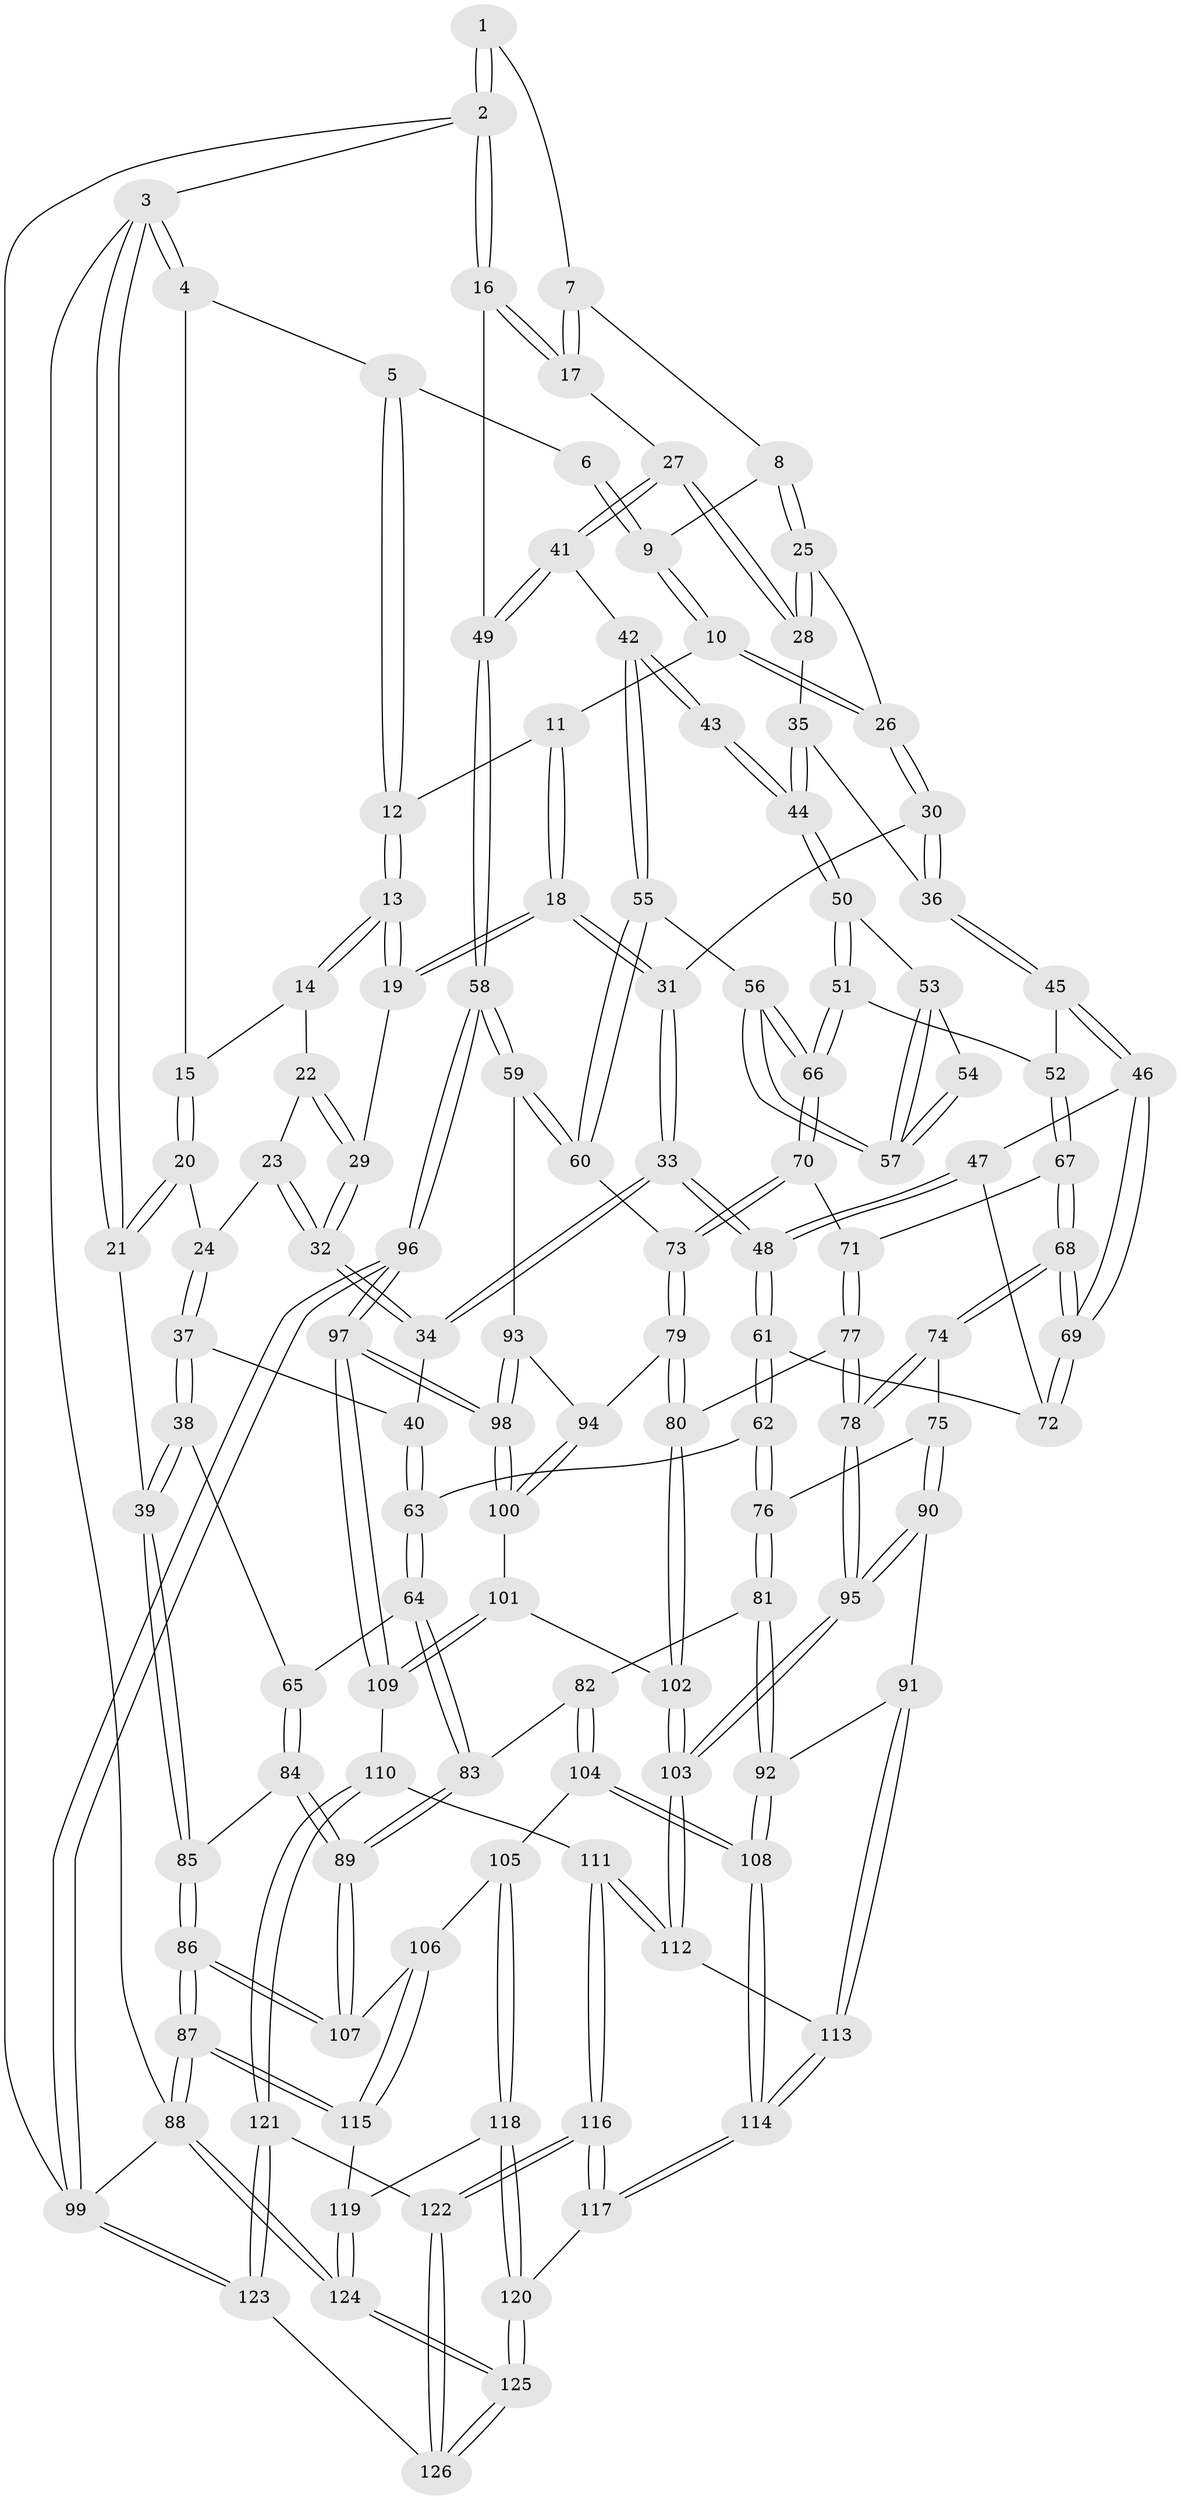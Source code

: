 // coarse degree distribution, {4: 0.44871794871794873, 6: 0.0641025641025641, 3: 0.14102564102564102, 5: 0.32051282051282054, 2: 0.02564102564102564}
// Generated by graph-tools (version 1.1) at 2025/24/03/03/25 07:24:40]
// undirected, 126 vertices, 312 edges
graph export_dot {
graph [start="1"]
  node [color=gray90,style=filled];
  1 [pos="+0.7871515522119874+0"];
  2 [pos="+1+0"];
  3 [pos="+0+0"];
  4 [pos="+0.18097920529443148+0"];
  5 [pos="+0.37177464740171673+0"];
  6 [pos="+0.5363178458440966+0"];
  7 [pos="+0.7813342198355155+0"];
  8 [pos="+0.666350529287432+0.06516353059987044"];
  9 [pos="+0.5666598535799257+0.028293531105754964"];
  10 [pos="+0.5087582198898888+0.0968815861614385"];
  11 [pos="+0.4559691121765489+0.05795776529496496"];
  12 [pos="+0.4119361782899403+0.00935222765556176"];
  13 [pos="+0.33919041615527445+0.1149764443742359"];
  14 [pos="+0.2464990625636448+0.0762075608815242"];
  15 [pos="+0.18137032930604083+0.001445274152359633"];
  16 [pos="+1+0.017257208500562463"];
  17 [pos="+0.8625979015680827+0.10218905057531762"];
  18 [pos="+0.4035226487398169+0.16962065147952735"];
  19 [pos="+0.3424251134157194+0.14159699595859077"];
  20 [pos="+0.11310753854139535+0.13374814864534332"];
  21 [pos="+0+0"];
  22 [pos="+0.24324509320266777+0.13560195675348277"];
  23 [pos="+0.24079878883680322+0.15318913345018376"];
  24 [pos="+0.11671554177865769+0.15885969232739539"];
  25 [pos="+0.6555663696930052+0.13046298766550968"];
  26 [pos="+0.5152072308069712+0.11147714484514358"];
  27 [pos="+0.8433105772989683+0.1772773750058235"];
  28 [pos="+0.6579450593105584+0.1358911644628586"];
  29 [pos="+0.3366901128147468+0.14983309660089444"];
  30 [pos="+0.4880211964000816+0.21117890302209497"];
  31 [pos="+0.44164325369814983+0.20538021795043623"];
  32 [pos="+0.28475591690392016+0.230772575270148"];
  33 [pos="+0.3226140317596822+0.2925894178452114"];
  34 [pos="+0.27953712606436637+0.2566511392542005"];
  35 [pos="+0.643773774882049+0.19056675687195176"];
  36 [pos="+0.49215339813087955+0.21725010216044502"];
  37 [pos="+0.11171569577271148+0.24372483467912134"];
  38 [pos="+0.09174158961462354+0.26135602922123063"];
  39 [pos="+0+0.25749524134657165"];
  40 [pos="+0.22226573450338763+0.2661617828110303"];
  41 [pos="+0.8452323019702961+0.18621312360644388"];
  42 [pos="+0.8361730842190739+0.2026118698483697"];
  43 [pos="+0.8160932452928193+0.21110407811135518"];
  44 [pos="+0.6571856116770436+0.26134439784534913"];
  45 [pos="+0.506175170281212+0.27545774325852956"];
  46 [pos="+0.4705595685784581+0.3283771731067456"];
  47 [pos="+0.3658331608900769+0.33229818397442334"];
  48 [pos="+0.3400771605042849+0.32976739590225707"];
  49 [pos="+1+0.34953752692998574"];
  50 [pos="+0.6488816557885727+0.29732247486122926"];
  51 [pos="+0.643361413212566+0.30293469283326396"];
  52 [pos="+0.6196900413807239+0.31442066105786676"];
  53 [pos="+0.6882086657292735+0.3072869063440736"];
  54 [pos="+0.7432259196199292+0.2765350551411901"];
  55 [pos="+0.8127525639959045+0.35258632639583704"];
  56 [pos="+0.8013121829549239+0.3553080609912592"];
  57 [pos="+0.7766152408558669+0.3441154812067622"];
  58 [pos="+1+0.4022687750045683"];
  59 [pos="+0.9937541953303607+0.4402631471568469"];
  60 [pos="+0.878954448789162+0.4048052027149454"];
  61 [pos="+0.3109756864984478+0.43310495071344546"];
  62 [pos="+0.30824108397266725+0.4406944001163243"];
  63 [pos="+0.20286994269838096+0.4444884216482074"];
  64 [pos="+0.18445116103181333+0.4517142978321688"];
  65 [pos="+0.10247161692849178+0.4336216319343229"];
  66 [pos="+0.7173031786188576+0.4332938718621238"];
  67 [pos="+0.5803554791553566+0.4336088996965498"];
  68 [pos="+0.508919251133046+0.4557920020326265"];
  69 [pos="+0.5021199306025459+0.44116175704823063"];
  70 [pos="+0.7143120078344701+0.4410732188420922"];
  71 [pos="+0.6374609968478233+0.4635401112799221"];
  72 [pos="+0.42394293621695645+0.4039506823218855"];
  73 [pos="+0.7659118411493604+0.5120458113301354"];
  74 [pos="+0.49411437917663165+0.4810113321079933"];
  75 [pos="+0.40575284807011625+0.49803343523101384"];
  76 [pos="+0.32203582703083666+0.4596590020357223"];
  77 [pos="+0.6473848751906893+0.5578218715316834"];
  78 [pos="+0.5455194542987614+0.6298168261191293"];
  79 [pos="+0.772626037631514+0.5723891328237616"];
  80 [pos="+0.7509969653012927+0.5857740476345868"];
  81 [pos="+0.2769278585538772+0.6238831953430672"];
  82 [pos="+0.25075355266599075+0.6277717093477447"];
  83 [pos="+0.20345545680990954+0.6133995495222361"];
  84 [pos="+0.02090699182921458+0.48745227702738164"];
  85 [pos="+0+0.47908752589416514"];
  86 [pos="+0+0.7618434748293849"];
  87 [pos="+0+1"];
  88 [pos="+0+1"];
  89 [pos="+0.10883544008158268+0.6480547548876128"];
  90 [pos="+0.39927164515498353+0.5344592770628207"];
  91 [pos="+0.37205135094136854+0.6516733941655876"];
  92 [pos="+0.3537404271941785+0.654767672365844"];
  93 [pos="+0.9074222309409664+0.5409271283808869"];
  94 [pos="+0.8228299210288601+0.584834995777473"];
  95 [pos="+0.5358978036548205+0.6739002527111986"];
  96 [pos="+1+1"];
  97 [pos="+1+1"];
  98 [pos="+1+0.948632103411718"];
  99 [pos="+1+1"];
  100 [pos="+0.8864162172906642+0.7424453865635477"];
  101 [pos="+0.7345198374960776+0.6864487528756765"];
  102 [pos="+0.7231038128809775+0.6593436406068451"];
  103 [pos="+0.5311753517309341+0.6980428921771353"];
  104 [pos="+0.23041549762698924+0.7768982490769107"];
  105 [pos="+0.18768649889225694+0.7847573656686695"];
  106 [pos="+0.08264755550008766+0.7297575144502932"];
  107 [pos="+0.07442117651316572+0.7186492178976771"];
  108 [pos="+0.30711509200561393+0.8097878562278574"];
  109 [pos="+0.7063429483143593+0.8133540070948464"];
  110 [pos="+0.5881725092718213+0.8100101654864833"];
  111 [pos="+0.5379528758531512+0.7322209910439832"];
  112 [pos="+0.5286968976194854+0.7024036847727582"];
  113 [pos="+0.518066935962304+0.7011099926419857"];
  114 [pos="+0.3160380165554258+0.8234016497234"];
  115 [pos="+0.07985307768719445+0.8592825178232762"];
  116 [pos="+0.3573441162131214+0.9072618046528924"];
  117 [pos="+0.32825791609709276+0.8687966646496244"];
  118 [pos="+0.1685054923971806+0.8966260179851979"];
  119 [pos="+0.12276301147661671+0.8907273982087673"];
  120 [pos="+0.17469559149662905+0.9036491494457557"];
  121 [pos="+0.5676056784211261+0.8970358809506196"];
  122 [pos="+0.3703082089151234+0.9478275714413888"];
  123 [pos="+0.6945445189815387+1"];
  124 [pos="+0+1"];
  125 [pos="+0.2191922143838661+1"];
  126 [pos="+0.32149075398954985+1"];
  1 -- 2;
  1 -- 2;
  1 -- 7;
  2 -- 3;
  2 -- 16;
  2 -- 16;
  2 -- 99;
  3 -- 4;
  3 -- 4;
  3 -- 21;
  3 -- 21;
  3 -- 88;
  4 -- 5;
  4 -- 15;
  5 -- 6;
  5 -- 12;
  5 -- 12;
  6 -- 9;
  6 -- 9;
  7 -- 8;
  7 -- 17;
  7 -- 17;
  8 -- 9;
  8 -- 25;
  8 -- 25;
  9 -- 10;
  9 -- 10;
  10 -- 11;
  10 -- 26;
  10 -- 26;
  11 -- 12;
  11 -- 18;
  11 -- 18;
  12 -- 13;
  12 -- 13;
  13 -- 14;
  13 -- 14;
  13 -- 19;
  13 -- 19;
  14 -- 15;
  14 -- 22;
  15 -- 20;
  15 -- 20;
  16 -- 17;
  16 -- 17;
  16 -- 49;
  17 -- 27;
  18 -- 19;
  18 -- 19;
  18 -- 31;
  18 -- 31;
  19 -- 29;
  20 -- 21;
  20 -- 21;
  20 -- 24;
  21 -- 39;
  22 -- 23;
  22 -- 29;
  22 -- 29;
  23 -- 24;
  23 -- 32;
  23 -- 32;
  24 -- 37;
  24 -- 37;
  25 -- 26;
  25 -- 28;
  25 -- 28;
  26 -- 30;
  26 -- 30;
  27 -- 28;
  27 -- 28;
  27 -- 41;
  27 -- 41;
  28 -- 35;
  29 -- 32;
  29 -- 32;
  30 -- 31;
  30 -- 36;
  30 -- 36;
  31 -- 33;
  31 -- 33;
  32 -- 34;
  32 -- 34;
  33 -- 34;
  33 -- 34;
  33 -- 48;
  33 -- 48;
  34 -- 40;
  35 -- 36;
  35 -- 44;
  35 -- 44;
  36 -- 45;
  36 -- 45;
  37 -- 38;
  37 -- 38;
  37 -- 40;
  38 -- 39;
  38 -- 39;
  38 -- 65;
  39 -- 85;
  39 -- 85;
  40 -- 63;
  40 -- 63;
  41 -- 42;
  41 -- 49;
  41 -- 49;
  42 -- 43;
  42 -- 43;
  42 -- 55;
  42 -- 55;
  43 -- 44;
  43 -- 44;
  44 -- 50;
  44 -- 50;
  45 -- 46;
  45 -- 46;
  45 -- 52;
  46 -- 47;
  46 -- 69;
  46 -- 69;
  47 -- 48;
  47 -- 48;
  47 -- 72;
  48 -- 61;
  48 -- 61;
  49 -- 58;
  49 -- 58;
  50 -- 51;
  50 -- 51;
  50 -- 53;
  51 -- 52;
  51 -- 66;
  51 -- 66;
  52 -- 67;
  52 -- 67;
  53 -- 54;
  53 -- 57;
  53 -- 57;
  54 -- 57;
  54 -- 57;
  55 -- 56;
  55 -- 60;
  55 -- 60;
  56 -- 57;
  56 -- 57;
  56 -- 66;
  56 -- 66;
  58 -- 59;
  58 -- 59;
  58 -- 96;
  58 -- 96;
  59 -- 60;
  59 -- 60;
  59 -- 93;
  60 -- 73;
  61 -- 62;
  61 -- 62;
  61 -- 72;
  62 -- 63;
  62 -- 76;
  62 -- 76;
  63 -- 64;
  63 -- 64;
  64 -- 65;
  64 -- 83;
  64 -- 83;
  65 -- 84;
  65 -- 84;
  66 -- 70;
  66 -- 70;
  67 -- 68;
  67 -- 68;
  67 -- 71;
  68 -- 69;
  68 -- 69;
  68 -- 74;
  68 -- 74;
  69 -- 72;
  69 -- 72;
  70 -- 71;
  70 -- 73;
  70 -- 73;
  71 -- 77;
  71 -- 77;
  73 -- 79;
  73 -- 79;
  74 -- 75;
  74 -- 78;
  74 -- 78;
  75 -- 76;
  75 -- 90;
  75 -- 90;
  76 -- 81;
  76 -- 81;
  77 -- 78;
  77 -- 78;
  77 -- 80;
  78 -- 95;
  78 -- 95;
  79 -- 80;
  79 -- 80;
  79 -- 94;
  80 -- 102;
  80 -- 102;
  81 -- 82;
  81 -- 92;
  81 -- 92;
  82 -- 83;
  82 -- 104;
  82 -- 104;
  83 -- 89;
  83 -- 89;
  84 -- 85;
  84 -- 89;
  84 -- 89;
  85 -- 86;
  85 -- 86;
  86 -- 87;
  86 -- 87;
  86 -- 107;
  86 -- 107;
  87 -- 88;
  87 -- 88;
  87 -- 115;
  87 -- 115;
  88 -- 124;
  88 -- 124;
  88 -- 99;
  89 -- 107;
  89 -- 107;
  90 -- 91;
  90 -- 95;
  90 -- 95;
  91 -- 92;
  91 -- 113;
  91 -- 113;
  92 -- 108;
  92 -- 108;
  93 -- 94;
  93 -- 98;
  93 -- 98;
  94 -- 100;
  94 -- 100;
  95 -- 103;
  95 -- 103;
  96 -- 97;
  96 -- 97;
  96 -- 99;
  96 -- 99;
  97 -- 98;
  97 -- 98;
  97 -- 109;
  97 -- 109;
  98 -- 100;
  98 -- 100;
  99 -- 123;
  99 -- 123;
  100 -- 101;
  101 -- 102;
  101 -- 109;
  101 -- 109;
  102 -- 103;
  102 -- 103;
  103 -- 112;
  103 -- 112;
  104 -- 105;
  104 -- 108;
  104 -- 108;
  105 -- 106;
  105 -- 118;
  105 -- 118;
  106 -- 107;
  106 -- 115;
  106 -- 115;
  108 -- 114;
  108 -- 114;
  109 -- 110;
  110 -- 111;
  110 -- 121;
  110 -- 121;
  111 -- 112;
  111 -- 112;
  111 -- 116;
  111 -- 116;
  112 -- 113;
  113 -- 114;
  113 -- 114;
  114 -- 117;
  114 -- 117;
  115 -- 119;
  116 -- 117;
  116 -- 117;
  116 -- 122;
  116 -- 122;
  117 -- 120;
  118 -- 119;
  118 -- 120;
  118 -- 120;
  119 -- 124;
  119 -- 124;
  120 -- 125;
  120 -- 125;
  121 -- 122;
  121 -- 123;
  121 -- 123;
  122 -- 126;
  122 -- 126;
  123 -- 126;
  124 -- 125;
  124 -- 125;
  125 -- 126;
  125 -- 126;
}
